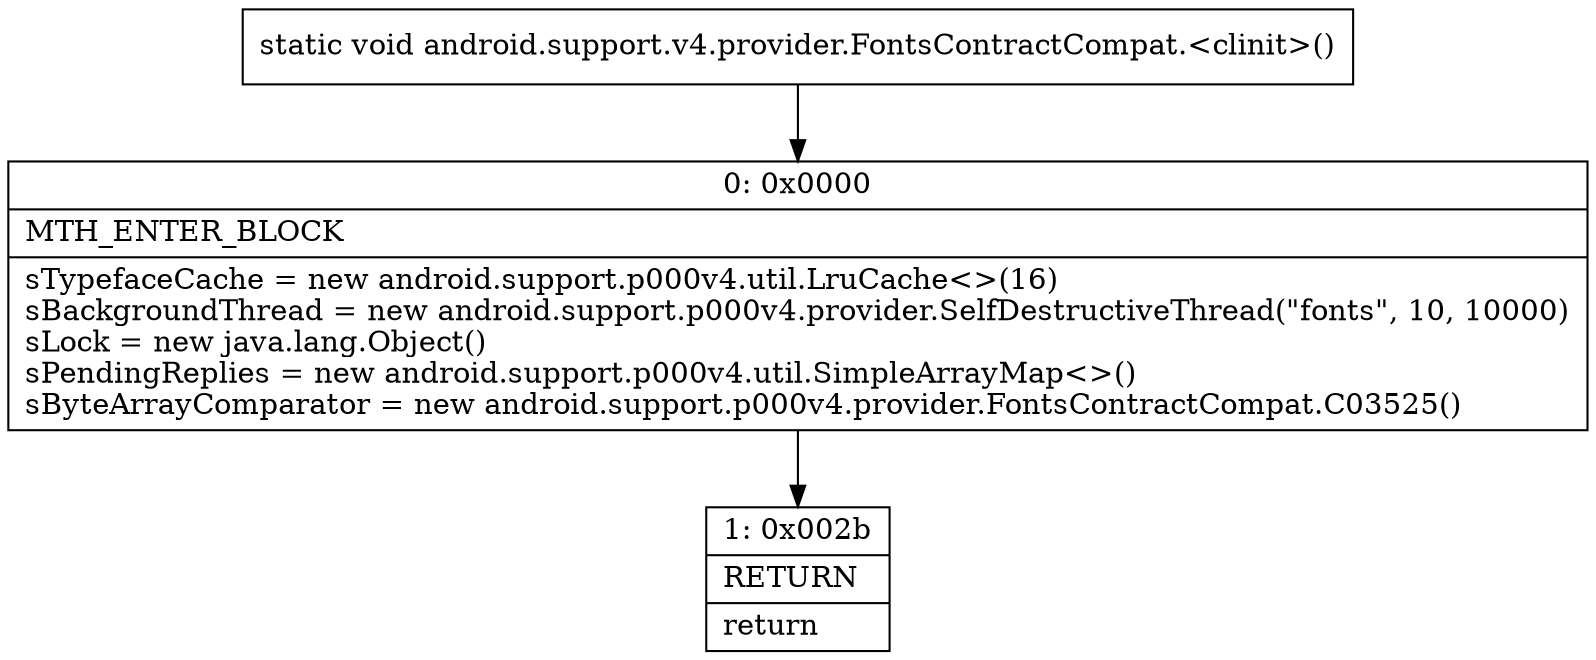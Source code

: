 digraph "CFG forandroid.support.v4.provider.FontsContractCompat.\<clinit\>()V" {
Node_0 [shape=record,label="{0\:\ 0x0000|MTH_ENTER_BLOCK\l|sTypefaceCache = new android.support.p000v4.util.LruCache\<\>(16)\lsBackgroundThread = new android.support.p000v4.provider.SelfDestructiveThread(\"fonts\", 10, 10000)\lsLock = new java.lang.Object()\lsPendingReplies = new android.support.p000v4.util.SimpleArrayMap\<\>()\lsByteArrayComparator = new android.support.p000v4.provider.FontsContractCompat.C03525()\l}"];
Node_1 [shape=record,label="{1\:\ 0x002b|RETURN\l|return\l}"];
MethodNode[shape=record,label="{static void android.support.v4.provider.FontsContractCompat.\<clinit\>() }"];
MethodNode -> Node_0;
Node_0 -> Node_1;
}

